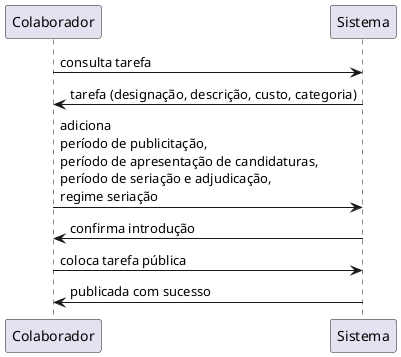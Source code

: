 @startuml

participant Colaborador
participant Sistema

Colaborador -> Sistema: consulta tarefa
Sistema -> Colaborador: tarefa (designação, descrição, custo, categoria)
Colaborador -> Sistema: adiciona \nperíodo de publicitação, \nperíodo de apresentação de candidaturas, \nperíodo de seriação e adjudicação, \nregime seriação
Sistema -> Colaborador: confirma introdução
Colaborador -> Sistema: coloca tarefa pública
Sistema -> Colaborador: publicada com sucesso

@enduml